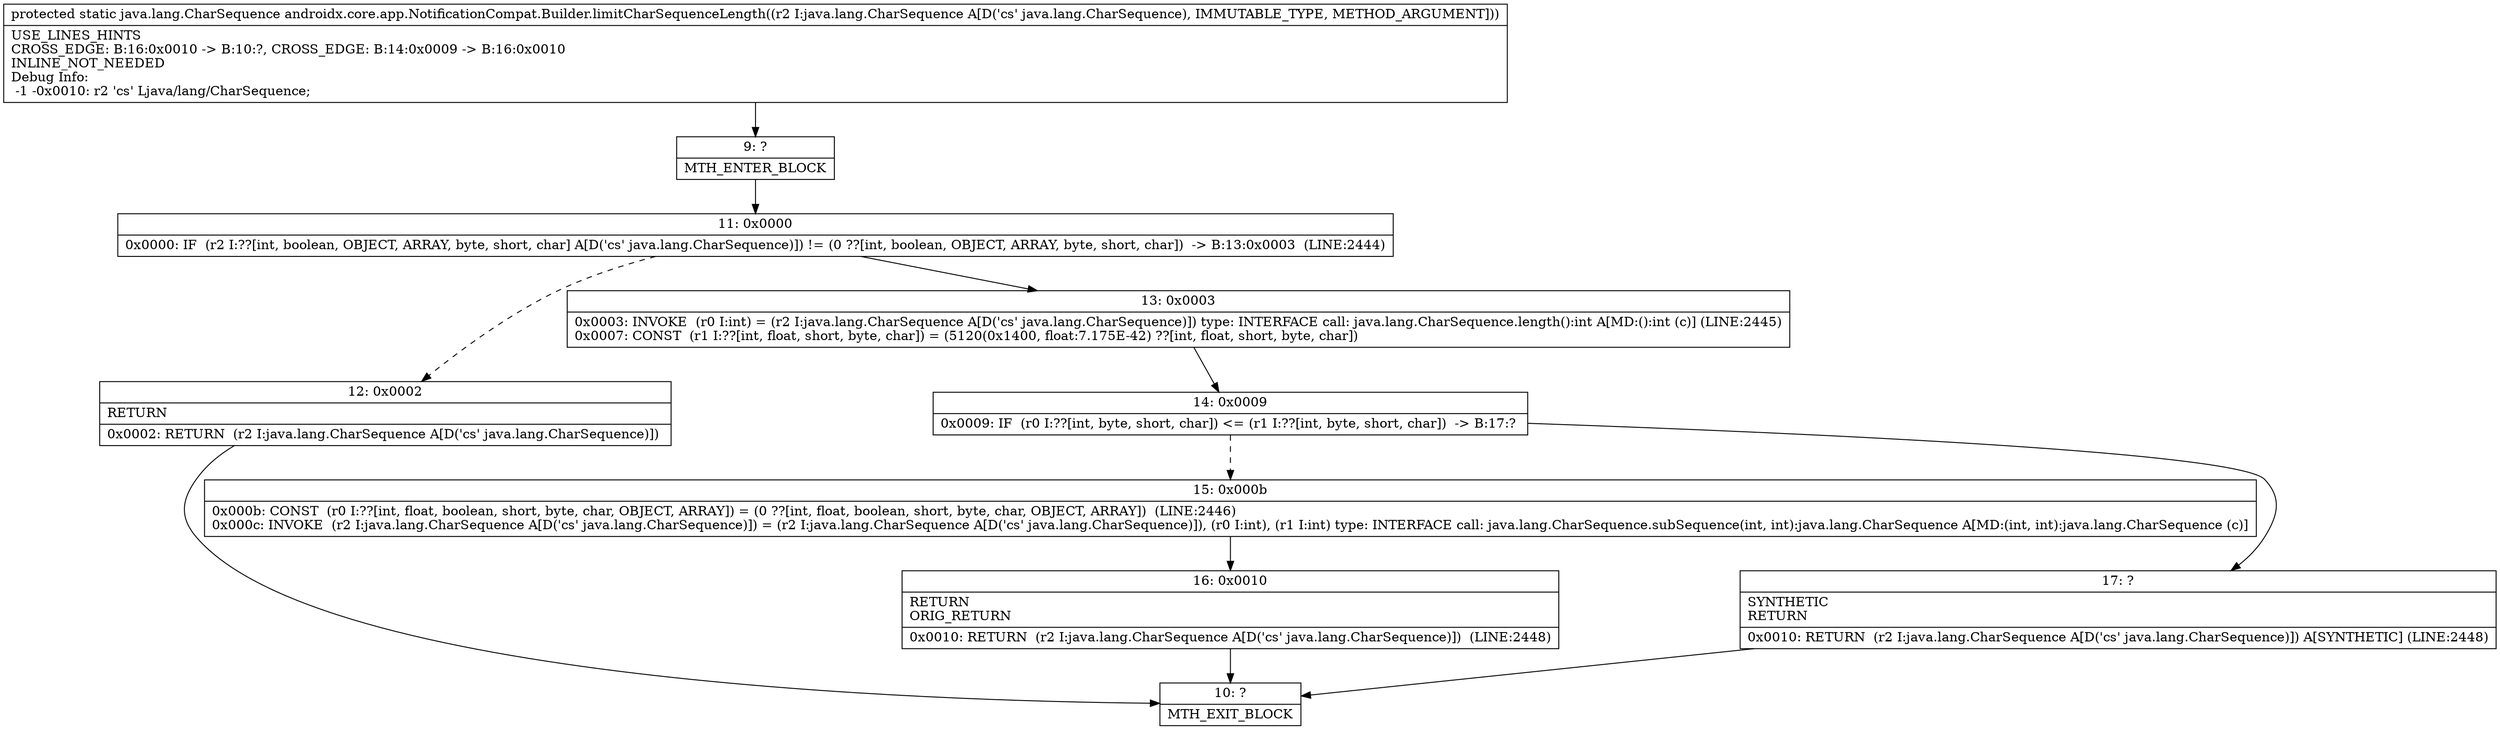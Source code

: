 digraph "CFG forandroidx.core.app.NotificationCompat.Builder.limitCharSequenceLength(Ljava\/lang\/CharSequence;)Ljava\/lang\/CharSequence;" {
Node_9 [shape=record,label="{9\:\ ?|MTH_ENTER_BLOCK\l}"];
Node_11 [shape=record,label="{11\:\ 0x0000|0x0000: IF  (r2 I:??[int, boolean, OBJECT, ARRAY, byte, short, char] A[D('cs' java.lang.CharSequence)]) != (0 ??[int, boolean, OBJECT, ARRAY, byte, short, char])  \-\> B:13:0x0003  (LINE:2444)\l}"];
Node_12 [shape=record,label="{12\:\ 0x0002|RETURN\l|0x0002: RETURN  (r2 I:java.lang.CharSequence A[D('cs' java.lang.CharSequence)]) \l}"];
Node_10 [shape=record,label="{10\:\ ?|MTH_EXIT_BLOCK\l}"];
Node_13 [shape=record,label="{13\:\ 0x0003|0x0003: INVOKE  (r0 I:int) = (r2 I:java.lang.CharSequence A[D('cs' java.lang.CharSequence)]) type: INTERFACE call: java.lang.CharSequence.length():int A[MD:():int (c)] (LINE:2445)\l0x0007: CONST  (r1 I:??[int, float, short, byte, char]) = (5120(0x1400, float:7.175E\-42) ??[int, float, short, byte, char]) \l}"];
Node_14 [shape=record,label="{14\:\ 0x0009|0x0009: IF  (r0 I:??[int, byte, short, char]) \<= (r1 I:??[int, byte, short, char])  \-\> B:17:? \l}"];
Node_15 [shape=record,label="{15\:\ 0x000b|0x000b: CONST  (r0 I:??[int, float, boolean, short, byte, char, OBJECT, ARRAY]) = (0 ??[int, float, boolean, short, byte, char, OBJECT, ARRAY])  (LINE:2446)\l0x000c: INVOKE  (r2 I:java.lang.CharSequence A[D('cs' java.lang.CharSequence)]) = (r2 I:java.lang.CharSequence A[D('cs' java.lang.CharSequence)]), (r0 I:int), (r1 I:int) type: INTERFACE call: java.lang.CharSequence.subSequence(int, int):java.lang.CharSequence A[MD:(int, int):java.lang.CharSequence (c)]\l}"];
Node_16 [shape=record,label="{16\:\ 0x0010|RETURN\lORIG_RETURN\l|0x0010: RETURN  (r2 I:java.lang.CharSequence A[D('cs' java.lang.CharSequence)])  (LINE:2448)\l}"];
Node_17 [shape=record,label="{17\:\ ?|SYNTHETIC\lRETURN\l|0x0010: RETURN  (r2 I:java.lang.CharSequence A[D('cs' java.lang.CharSequence)]) A[SYNTHETIC] (LINE:2448)\l}"];
MethodNode[shape=record,label="{protected static java.lang.CharSequence androidx.core.app.NotificationCompat.Builder.limitCharSequenceLength((r2 I:java.lang.CharSequence A[D('cs' java.lang.CharSequence), IMMUTABLE_TYPE, METHOD_ARGUMENT]))  | USE_LINES_HINTS\lCROSS_EDGE: B:16:0x0010 \-\> B:10:?, CROSS_EDGE: B:14:0x0009 \-\> B:16:0x0010\lINLINE_NOT_NEEDED\lDebug Info:\l  \-1 \-0x0010: r2 'cs' Ljava\/lang\/CharSequence;\l}"];
MethodNode -> Node_9;Node_9 -> Node_11;
Node_11 -> Node_12[style=dashed];
Node_11 -> Node_13;
Node_12 -> Node_10;
Node_13 -> Node_14;
Node_14 -> Node_15[style=dashed];
Node_14 -> Node_17;
Node_15 -> Node_16;
Node_16 -> Node_10;
Node_17 -> Node_10;
}

